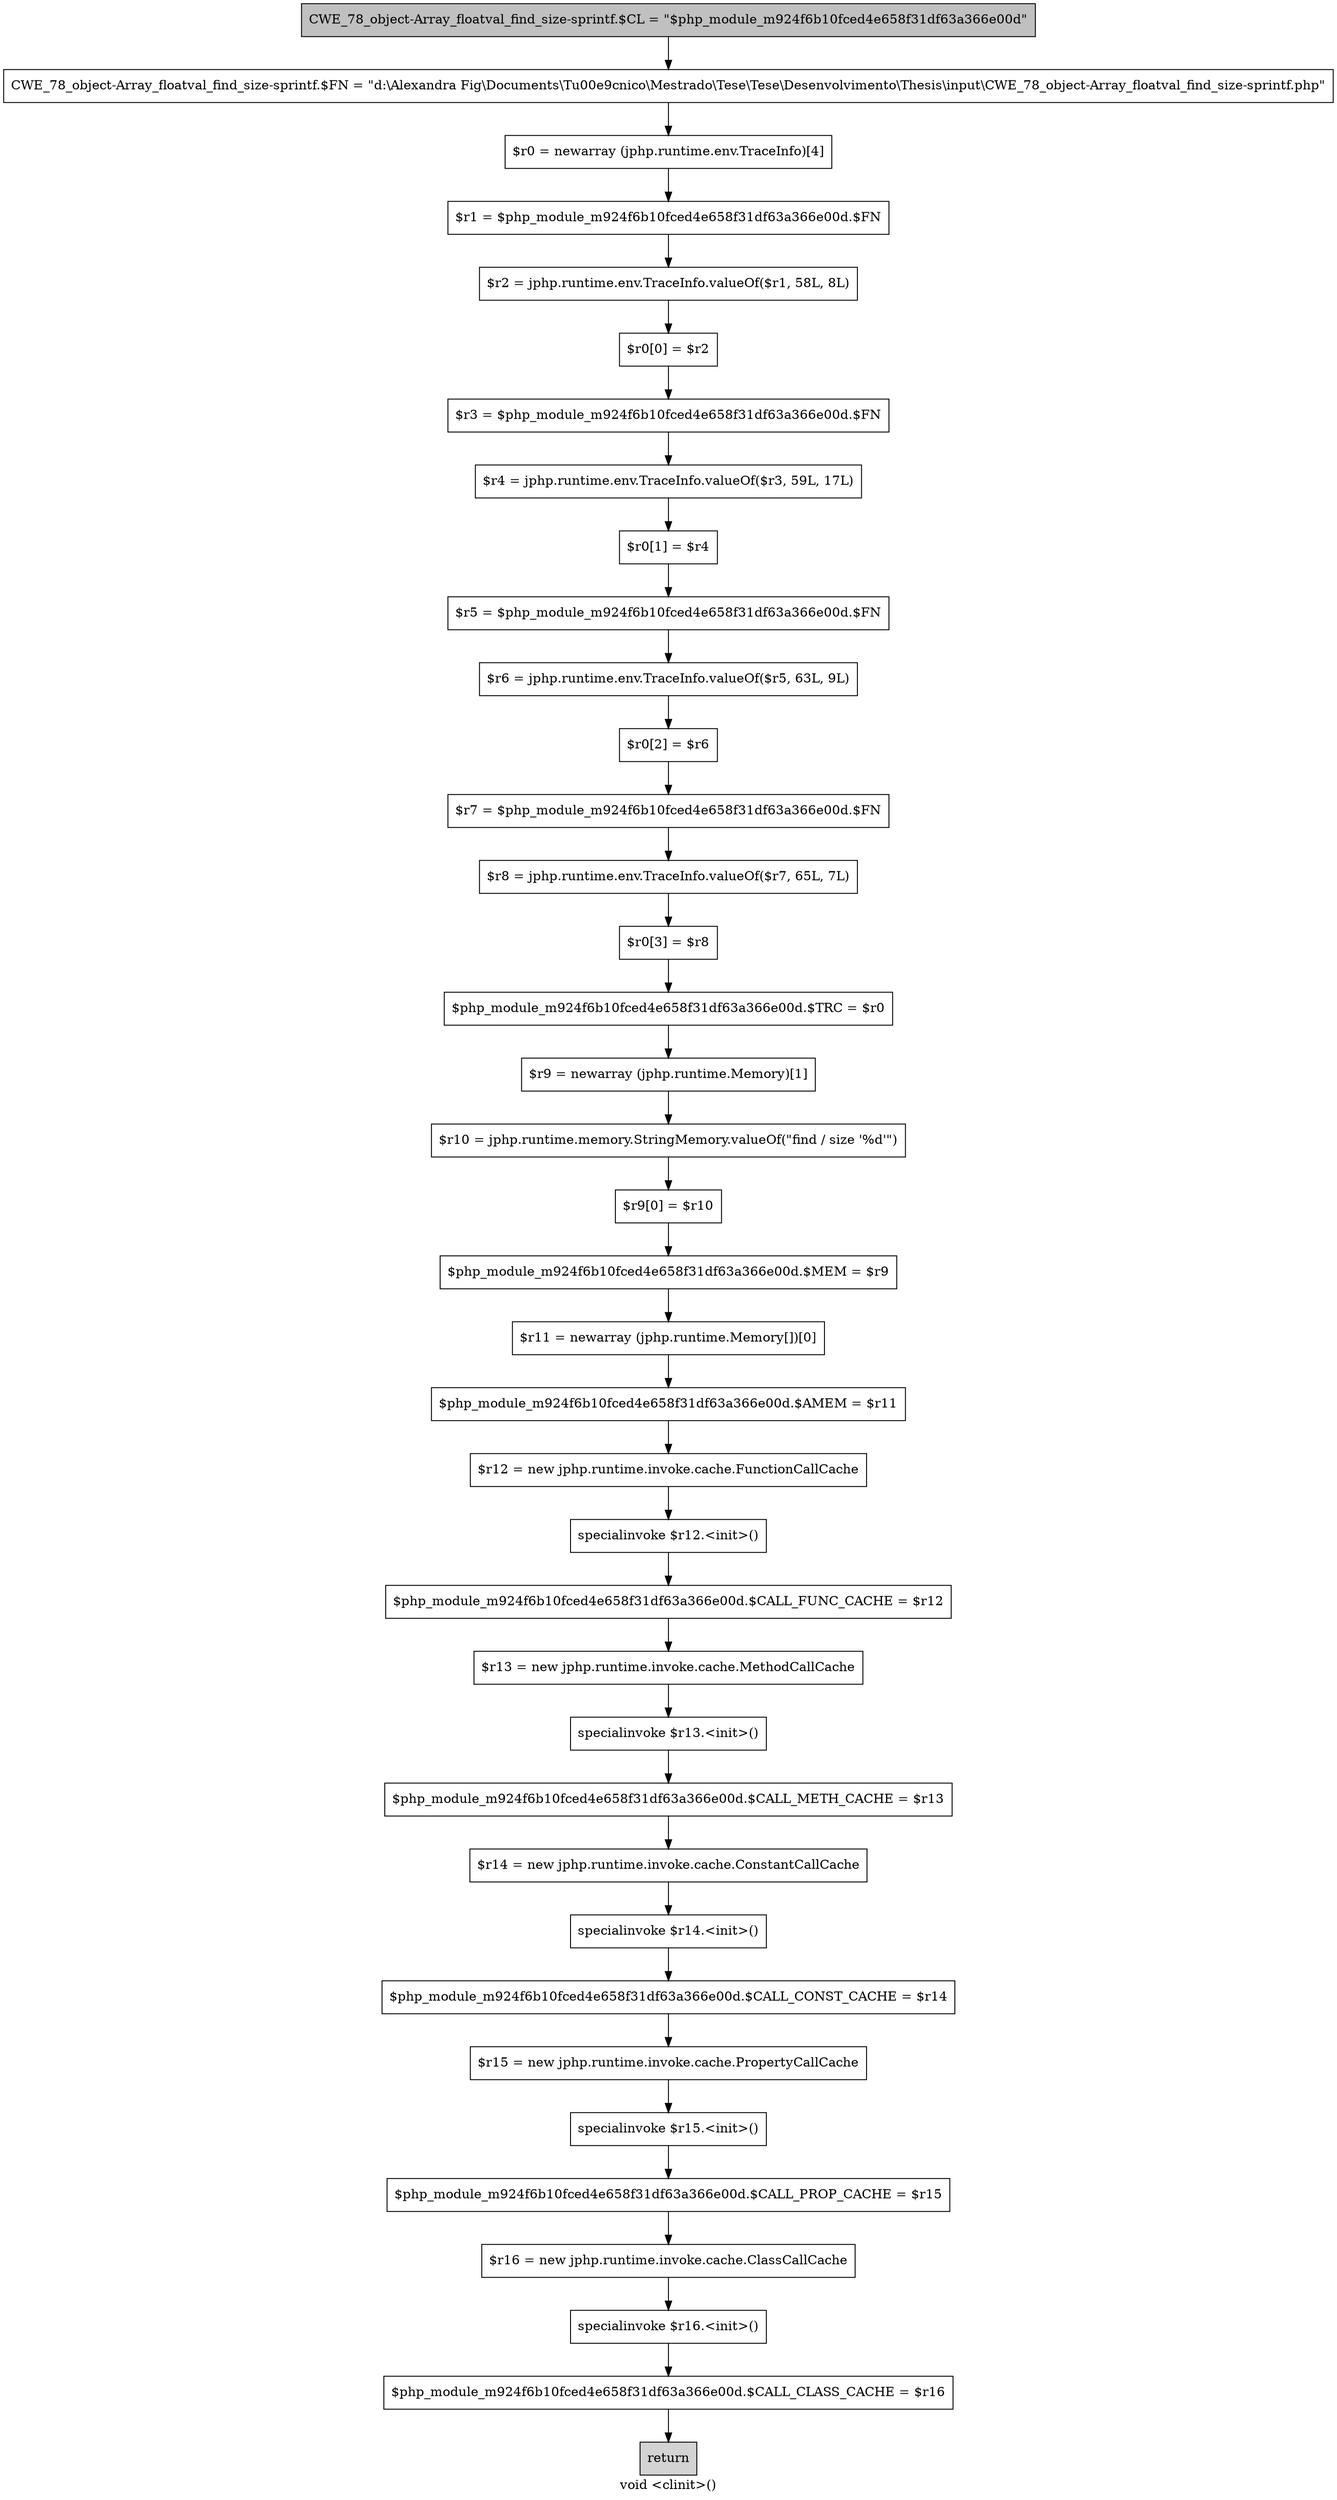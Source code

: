 digraph "void <clinit>()" {
    label="void <clinit>()";
    node [shape=box];
    "0" [style=filled,fillcolor=gray,label="CWE_78_object-Array_floatval_find_size-sprintf.$CL = \"$php_module_m924f6b10fced4e658f31df63a366e00d\"",];
    "1" [label="CWE_78_object-Array_floatval_find_size-sprintf.$FN = \"d:\\Alexandra Fig\\Documents\\T\u00e9cnico\\Mestrado\\Tese\\Tese\\Desenvolvimento\\Thesis\\input\\CWE_78_object-Array_floatval_find_size-sprintf.php\"",];
    "0"->"1";
    "2" [label="$r0 = newarray (jphp.runtime.env.TraceInfo)[4]",];
    "1"->"2";
    "3" [label="$r1 = $php_module_m924f6b10fced4e658f31df63a366e00d.$FN",];
    "2"->"3";
    "4" [label="$r2 = jphp.runtime.env.TraceInfo.valueOf($r1, 58L, 8L)",];
    "3"->"4";
    "5" [label="$r0[0] = $r2",];
    "4"->"5";
    "6" [label="$r3 = $php_module_m924f6b10fced4e658f31df63a366e00d.$FN",];
    "5"->"6";
    "7" [label="$r4 = jphp.runtime.env.TraceInfo.valueOf($r3, 59L, 17L)",];
    "6"->"7";
    "8" [label="$r0[1] = $r4",];
    "7"->"8";
    "9" [label="$r5 = $php_module_m924f6b10fced4e658f31df63a366e00d.$FN",];
    "8"->"9";
    "10" [label="$r6 = jphp.runtime.env.TraceInfo.valueOf($r5, 63L, 9L)",];
    "9"->"10";
    "11" [label="$r0[2] = $r6",];
    "10"->"11";
    "12" [label="$r7 = $php_module_m924f6b10fced4e658f31df63a366e00d.$FN",];
    "11"->"12";
    "13" [label="$r8 = jphp.runtime.env.TraceInfo.valueOf($r7, 65L, 7L)",];
    "12"->"13";
    "14" [label="$r0[3] = $r8",];
    "13"->"14";
    "15" [label="$php_module_m924f6b10fced4e658f31df63a366e00d.$TRC = $r0",];
    "14"->"15";
    "16" [label="$r9 = newarray (jphp.runtime.Memory)[1]",];
    "15"->"16";
    "17" [label="$r10 = jphp.runtime.memory.StringMemory.valueOf(\"find / size \'%d\'\")",];
    "16"->"17";
    "18" [label="$r9[0] = $r10",];
    "17"->"18";
    "19" [label="$php_module_m924f6b10fced4e658f31df63a366e00d.$MEM = $r9",];
    "18"->"19";
    "20" [label="$r11 = newarray (jphp.runtime.Memory[])[0]",];
    "19"->"20";
    "21" [label="$php_module_m924f6b10fced4e658f31df63a366e00d.$AMEM = $r11",];
    "20"->"21";
    "22" [label="$r12 = new jphp.runtime.invoke.cache.FunctionCallCache",];
    "21"->"22";
    "23" [label="specialinvoke $r12.<init>()",];
    "22"->"23";
    "24" [label="$php_module_m924f6b10fced4e658f31df63a366e00d.$CALL_FUNC_CACHE = $r12",];
    "23"->"24";
    "25" [label="$r13 = new jphp.runtime.invoke.cache.MethodCallCache",];
    "24"->"25";
    "26" [label="specialinvoke $r13.<init>()",];
    "25"->"26";
    "27" [label="$php_module_m924f6b10fced4e658f31df63a366e00d.$CALL_METH_CACHE = $r13",];
    "26"->"27";
    "28" [label="$r14 = new jphp.runtime.invoke.cache.ConstantCallCache",];
    "27"->"28";
    "29" [label="specialinvoke $r14.<init>()",];
    "28"->"29";
    "30" [label="$php_module_m924f6b10fced4e658f31df63a366e00d.$CALL_CONST_CACHE = $r14",];
    "29"->"30";
    "31" [label="$r15 = new jphp.runtime.invoke.cache.PropertyCallCache",];
    "30"->"31";
    "32" [label="specialinvoke $r15.<init>()",];
    "31"->"32";
    "33" [label="$php_module_m924f6b10fced4e658f31df63a366e00d.$CALL_PROP_CACHE = $r15",];
    "32"->"33";
    "34" [label="$r16 = new jphp.runtime.invoke.cache.ClassCallCache",];
    "33"->"34";
    "35" [label="specialinvoke $r16.<init>()",];
    "34"->"35";
    "36" [label="$php_module_m924f6b10fced4e658f31df63a366e00d.$CALL_CLASS_CACHE = $r16",];
    "35"->"36";
    "37" [style=filled,fillcolor=lightgray,label="return",];
    "36"->"37";
}

